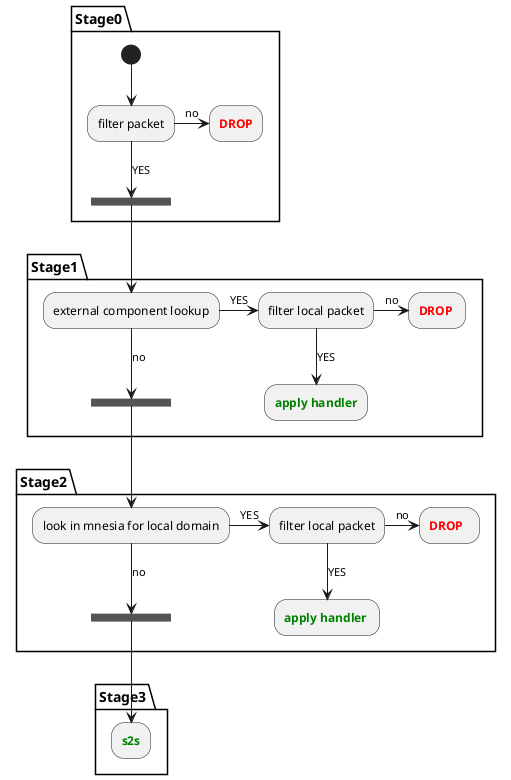 @startuml
partition Stage0 {
(*) --> "filter packet"
"filter packet" -right-> [no] "<b><color:red>DROP</color></b>"
"filter packet" -down-> [YES] ===S1===
}
partition Stage1 {
===S1=== -down-> "external component lookup" as ext
ext -right-> [YES] "filter local packet" as floc1
floc1 -right-> [no] "<b><color:red>DROP </color></b>"
floc1 --> [YES] "<b><color:green>apply handler</color></b>"
ext -down-> [no] ===S2===
}
partition Stage2 {
===S2=== -down-> "look in mnesia for local domain" as mnesia
mnesia -right-> [YES] "filter local packet" as floc2
floc2 -right-> [no] "<b><color:red>DROP  </color></b>"
floc2 --> [YES] "<b><color:green>apply handler </color></b>"
mnesia -down-> [no] ===S3===
}
partition Stage3 {
===S3=== -down-> "<b><color:green>s2s</color></b>"
}
@enduml
